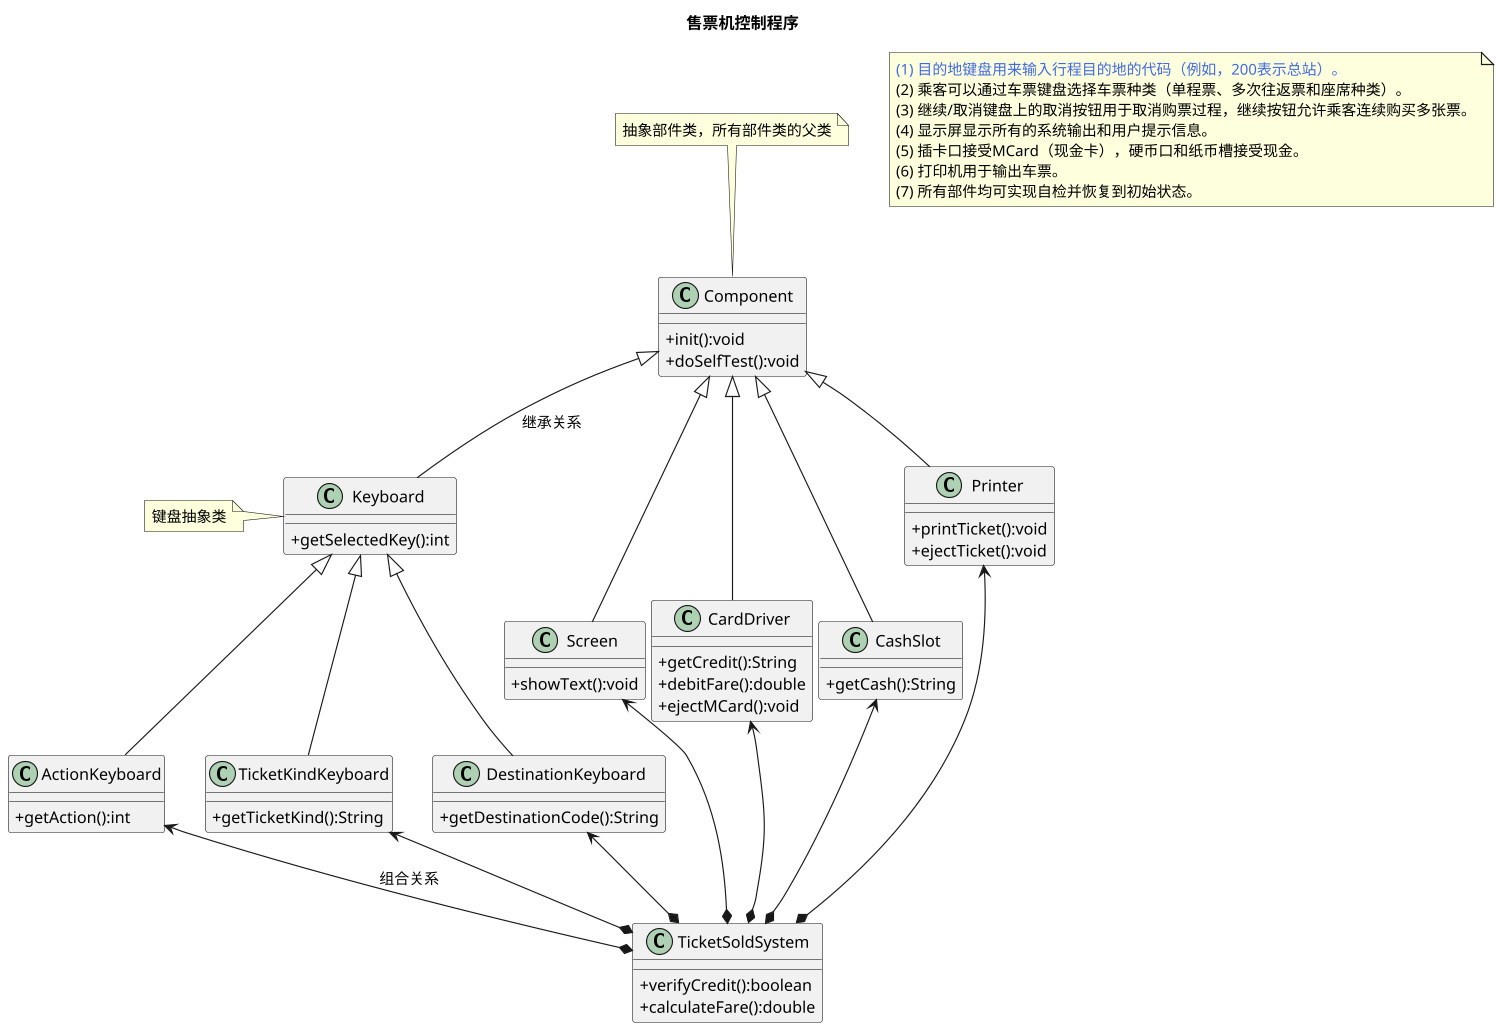 @startuml ../img/ticket.svg

title 售票机控制程序

scale 1500 width
Component <|-- Keyboard : 继承关系
Component <|-- Screen
Component <|-- CardDriver
Component <|-- CashSlot
Component <|-- Printer
Keyboard <|-- ActionKeyboard
Keyboard <|-- TicketKindKeyboard
Keyboard <|-- DestinationKeyboard

ActionKeyboard <--* TicketSoldSystem : 组合关系
TicketKindKeyboard <--* TicketSoldSystem
DestinationKeyboard <--* TicketSoldSystem
Screen <--* TicketSoldSystem
CardDriver <--* TicketSoldSystem
CashSlot <--* TicketSoldSystem
Printer <--* TicketSoldSystem

skinparam classAttributeIconSize 0

note top of Component : 抽象部件类，所有部件类的父类
note left of Keyboard : 键盘抽象类
class Component {
     +init():void
      +doSelfTest():void
}
class Keyboard {
     +getSelectedKey():int
}

class Screen {
     +showText():void
}
class CardDriver {
     +getCredit():String
      +debitFare():double
       +ejectMCard():void
}
class CashSlot {
     +getCash():String
}
class Printer {
     +printTicket():void
      +ejectTicket():void
}
class ActionKeyboard {
     +getAction():int
}
class TicketKindKeyboard {
     +getTicketKind():String
}
class DestinationKeyboard {
     +getDestinationCode():String
}
class TicketSoldSystem {
     +verifyCredit():boolean
      +calculateFare():double
}

note as Comment
  <color:royalBlue>(1) 目的地键盘用来输入行程目的地的代码（例如，200表示总站）。</color>
  (2) 乘客可以通过车票键盘选择车票种类（单程票、多次往返票和座席种类）。
  (3) 继续/取消键盘上的取消按钮用于取消购票过程，继续按钮允许乘客连续购买多张票。
  (4) 显示屏显示所有的系统输出和用户提示信息。
  (5) 插卡口接受MCard（现金卡），硬币口和纸币槽接受现金。
  (6) 打印机用于输出车票。
  (7) 所有部件均可实现自检并恢复到初始状态。
end note

@enduml